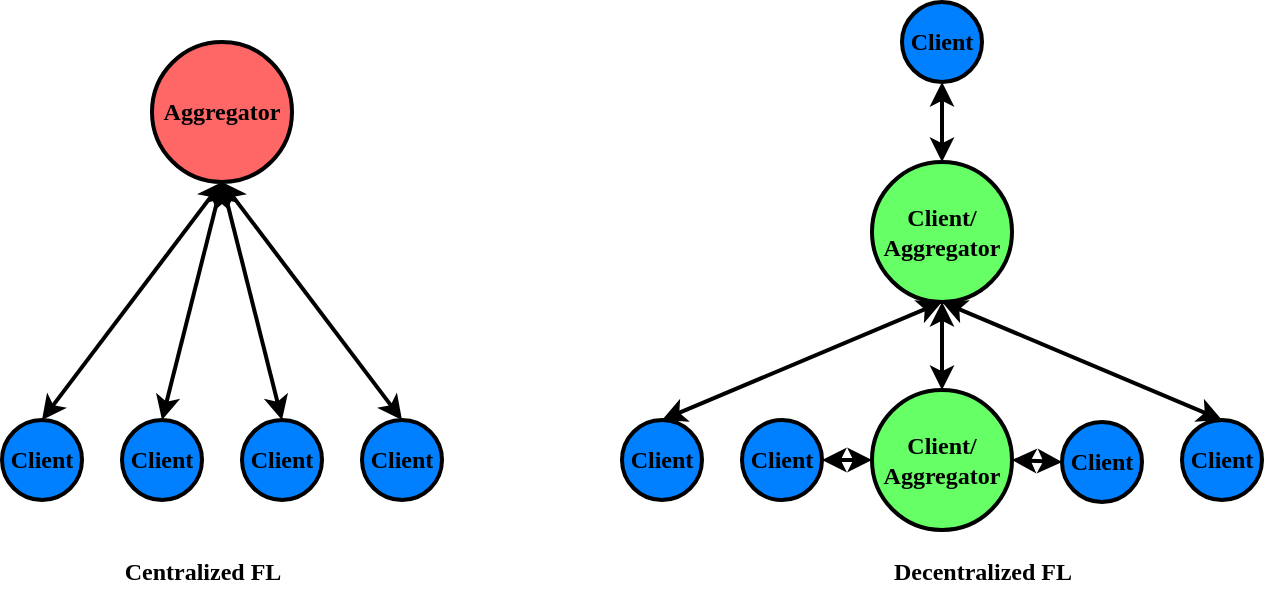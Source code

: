 <mxfile version="24.4.4" type="github">
  <diagram name="Page-1" id="miirnZZymD5tsX2hIuih">
    <mxGraphModel dx="846" dy="515" grid="1" gridSize="10" guides="1" tooltips="1" connect="1" arrows="1" fold="1" page="1" pageScale="1" pageWidth="827" pageHeight="1169" math="0" shadow="0">
      <root>
        <mxCell id="0" />
        <mxCell id="1" parent="0" />
        <mxCell id="DufVSP__kAbinE8xUVBY-1" value="Aggregator" style="ellipse;whiteSpace=wrap;html=1;aspect=fixed;fillColor=#FF6666;strokeWidth=2;fontSize=12;fontStyle=1;fontFamily=Comic Sans MS;fontColor=#000000;" parent="1" vertex="1">
          <mxGeometry x="165" y="100" width="70" height="70" as="geometry" />
        </mxCell>
        <mxCell id="DufVSP__kAbinE8xUVBY-3" value="Client" style="ellipse;whiteSpace=wrap;html=1;aspect=fixed;fillColor=#007FFF;strokeWidth=2;fontSize=12;fontStyle=1;fontFamily=Comic Sans MS;fontColor=#000000;" parent="1" vertex="1">
          <mxGeometry x="90" y="289" width="40" height="40" as="geometry" />
        </mxCell>
        <mxCell id="DufVSP__kAbinE8xUVBY-4" value="Client" style="ellipse;whiteSpace=wrap;html=1;aspect=fixed;fillColor=#007FFF;strokeWidth=2;fontSize=12;fontStyle=1;fontFamily=Comic Sans MS;fontColor=#000000;" parent="1" vertex="1">
          <mxGeometry x="150" y="289" width="40" height="40" as="geometry" />
        </mxCell>
        <mxCell id="DufVSP__kAbinE8xUVBY-5" value="Client" style="ellipse;whiteSpace=wrap;html=1;aspect=fixed;fillColor=#007FFF;strokeWidth=2;fontSize=12;fontStyle=1;fontFamily=Comic Sans MS;fontColor=#000000;" parent="1" vertex="1">
          <mxGeometry x="210" y="289" width="40" height="40" as="geometry" />
        </mxCell>
        <mxCell id="DufVSP__kAbinE8xUVBY-6" value="Client" style="ellipse;whiteSpace=wrap;html=1;aspect=fixed;fillColor=#007FFF;strokeWidth=2;fontSize=12;fontStyle=1;fontFamily=Comic Sans MS;fontColor=#000000;" parent="1" vertex="1">
          <mxGeometry x="270" y="289" width="40" height="40" as="geometry" />
        </mxCell>
        <mxCell id="DufVSP__kAbinE8xUVBY-7" value="" style="endArrow=classic;html=1;rounded=0;entryX=0.5;entryY=1;entryDx=0;entryDy=0;exitX=0.5;exitY=0;exitDx=0;exitDy=0;startArrow=classic;startFill=1;endFill=1;strokeWidth=2;fontSize=12;fontStyle=1;fontFamily=Comic Sans MS;fontColor=#000000;" parent="1" source="DufVSP__kAbinE8xUVBY-3" target="DufVSP__kAbinE8xUVBY-1" edge="1">
          <mxGeometry width="50" height="50" relative="1" as="geometry">
            <mxPoint x="440" y="330" as="sourcePoint" />
            <mxPoint x="490" y="280" as="targetPoint" />
          </mxGeometry>
        </mxCell>
        <mxCell id="DufVSP__kAbinE8xUVBY-8" value="" style="endArrow=classic;html=1;rounded=0;entryX=0.5;entryY=1;entryDx=0;entryDy=0;exitX=0.5;exitY=0;exitDx=0;exitDy=0;startArrow=classic;startFill=1;endFill=1;strokeWidth=2;fontSize=12;fontStyle=1;fontFamily=Comic Sans MS;fontColor=#000000;" parent="1" source="DufVSP__kAbinE8xUVBY-4" target="DufVSP__kAbinE8xUVBY-1" edge="1">
          <mxGeometry width="50" height="50" relative="1" as="geometry">
            <mxPoint x="130" y="230" as="sourcePoint" />
            <mxPoint x="210" y="130" as="targetPoint" />
          </mxGeometry>
        </mxCell>
        <mxCell id="DufVSP__kAbinE8xUVBY-9" value="" style="endArrow=classic;html=1;rounded=0;exitX=0.5;exitY=0;exitDx=0;exitDy=0;startArrow=classic;startFill=1;endFill=1;entryX=0.5;entryY=1;entryDx=0;entryDy=0;strokeWidth=2;fontSize=12;fontStyle=1;fontFamily=Comic Sans MS;fontColor=#000000;" parent="1" source="DufVSP__kAbinE8xUVBY-5" target="DufVSP__kAbinE8xUVBY-1" edge="1">
          <mxGeometry width="50" height="50" relative="1" as="geometry">
            <mxPoint x="140" y="240" as="sourcePoint" />
            <mxPoint x="200" y="120" as="targetPoint" />
          </mxGeometry>
        </mxCell>
        <mxCell id="DufVSP__kAbinE8xUVBY-10" value="" style="endArrow=classic;html=1;rounded=0;entryX=0.5;entryY=1;entryDx=0;entryDy=0;exitX=0.5;exitY=0;exitDx=0;exitDy=0;startArrow=classic;startFill=1;endFill=1;strokeWidth=2;fontSize=12;fontStyle=1;fontFamily=Comic Sans MS;fontColor=#000000;" parent="1" source="DufVSP__kAbinE8xUVBY-6" target="DufVSP__kAbinE8xUVBY-1" edge="1">
          <mxGeometry width="50" height="50" relative="1" as="geometry">
            <mxPoint x="150" y="250" as="sourcePoint" />
            <mxPoint x="230" y="150" as="targetPoint" />
          </mxGeometry>
        </mxCell>
        <mxCell id="DufVSP__kAbinE8xUVBY-20" value="Client/&lt;div style=&quot;font-size: 12px;&quot;&gt;Aggregator&lt;/div&gt;" style="ellipse;whiteSpace=wrap;html=1;aspect=fixed;fillColor=#66FF66;strokeWidth=2;fontSize=12;fontStyle=1;fontFamily=Comic Sans MS;fontColor=#000000;" parent="1" vertex="1">
          <mxGeometry x="525" y="160" width="70" height="70" as="geometry" />
        </mxCell>
        <mxCell id="DufVSP__kAbinE8xUVBY-21" value="Client" style="ellipse;whiteSpace=wrap;html=1;aspect=fixed;fillColor=#007FFF;strokeWidth=2;fontSize=12;fontStyle=1;fontFamily=Comic Sans MS;fontColor=#000000;" parent="1" vertex="1">
          <mxGeometry x="400" y="289" width="40" height="40" as="geometry" />
        </mxCell>
        <mxCell id="DufVSP__kAbinE8xUVBY-22" value="Client" style="ellipse;whiteSpace=wrap;html=1;aspect=fixed;fillColor=#007FFF;strokeWidth=2;fontSize=12;fontStyle=1;fontFamily=Comic Sans MS;fontColor=#000000;" parent="1" vertex="1">
          <mxGeometry x="460" y="289" width="40" height="40" as="geometry" />
        </mxCell>
        <mxCell id="DufVSP__kAbinE8xUVBY-24" value="Client" style="ellipse;whiteSpace=wrap;html=1;aspect=fixed;fillColor=#007FFF;strokeWidth=2;fontSize=12;fontStyle=1;fontFamily=Comic Sans MS;fontColor=#000000;" parent="1" vertex="1">
          <mxGeometry x="620" y="290" width="40" height="40" as="geometry" />
        </mxCell>
        <mxCell id="DufVSP__kAbinE8xUVBY-25" value="" style="endArrow=classic;html=1;rounded=0;entryX=0.5;entryY=1;entryDx=0;entryDy=0;exitX=0.5;exitY=0;exitDx=0;exitDy=0;startArrow=classic;startFill=1;endFill=1;strokeWidth=2;fontSize=12;fontStyle=1;fontFamily=Comic Sans MS;fontColor=#000000;" parent="1" source="DufVSP__kAbinE8xUVBY-21" target="DufVSP__kAbinE8xUVBY-20" edge="1">
          <mxGeometry width="50" height="50" relative="1" as="geometry">
            <mxPoint x="800" y="410" as="sourcePoint" />
            <mxPoint x="850" y="360" as="targetPoint" />
          </mxGeometry>
        </mxCell>
        <mxCell id="DufVSP__kAbinE8xUVBY-26" value="" style="endArrow=classic;html=1;rounded=0;entryX=0;entryY=0.5;entryDx=0;entryDy=0;exitX=1;exitY=0.5;exitDx=0;exitDy=0;startArrow=classic;startFill=1;endFill=1;strokeWidth=2;fontSize=12;fontStyle=1;fontFamily=Comic Sans MS;fontColor=#000000;" parent="1" source="DufVSP__kAbinE8xUVBY-22" target="DufVSP__kAbinE8xUVBY-39" edge="1">
          <mxGeometry width="50" height="50" relative="1" as="geometry">
            <mxPoint x="490" y="310" as="sourcePoint" />
            <mxPoint x="580" y="309" as="targetPoint" />
          </mxGeometry>
        </mxCell>
        <mxCell id="DufVSP__kAbinE8xUVBY-27" value="" style="endArrow=classic;html=1;rounded=0;exitX=0.5;exitY=0;exitDx=0;exitDy=0;startArrow=classic;startFill=1;endFill=1;entryX=0.5;entryY=1;entryDx=0;entryDy=0;strokeWidth=2;fontSize=12;fontStyle=1;fontFamily=Comic Sans MS;fontColor=#000000;" parent="1" target="DufVSP__kAbinE8xUVBY-20" edge="1" source="DufVSP__kAbinE8xUVBY-39">
          <mxGeometry width="50" height="50" relative="1" as="geometry">
            <mxPoint x="600" y="289" as="sourcePoint" />
            <mxPoint x="560" y="200" as="targetPoint" />
          </mxGeometry>
        </mxCell>
        <mxCell id="DufVSP__kAbinE8xUVBY-28" value="" style="endArrow=classic;html=1;rounded=0;entryX=0.5;entryY=1;entryDx=0;entryDy=0;exitX=0.5;exitY=0;exitDx=0;exitDy=0;startArrow=classic;startFill=1;endFill=1;strokeWidth=2;fontSize=12;fontStyle=1;fontFamily=Comic Sans MS;fontColor=#000000;" parent="1" source="jilQ0ysSRusPZ2eZOlYB-1" target="DufVSP__kAbinE8xUVBY-20" edge="1">
          <mxGeometry width="50" height="50" relative="1" as="geometry">
            <mxPoint x="510" y="330" as="sourcePoint" />
            <mxPoint x="590" y="230" as="targetPoint" />
          </mxGeometry>
        </mxCell>
        <mxCell id="DufVSP__kAbinE8xUVBY-29" value="Client" style="ellipse;whiteSpace=wrap;html=1;aspect=fixed;fillColor=#007FFF;strokeWidth=2;fontSize=12;fontStyle=1;fontFamily=Comic Sans MS;fontColor=#000000;" parent="1" vertex="1">
          <mxGeometry x="540" y="80" width="40" height="40" as="geometry" />
        </mxCell>
        <mxCell id="DufVSP__kAbinE8xUVBY-30" value="" style="endArrow=classic;html=1;rounded=0;exitX=0.5;exitY=0;exitDx=0;exitDy=0;startArrow=classic;startFill=1;endFill=1;entryX=0.5;entryY=1;entryDx=0;entryDy=0;strokeWidth=2;fontSize=12;fontStyle=1;fontFamily=Comic Sans MS;fontColor=#000000;" parent="1" source="DufVSP__kAbinE8xUVBY-20" target="DufVSP__kAbinE8xUVBY-29" edge="1">
          <mxGeometry width="50" height="50" relative="1" as="geometry">
            <mxPoint x="660" y="220" as="sourcePoint" />
            <mxPoint x="640" y="120" as="targetPoint" />
          </mxGeometry>
        </mxCell>
        <mxCell id="DufVSP__kAbinE8xUVBY-34" value="" style="endArrow=classic;html=1;rounded=0;entryX=0;entryY=0.5;entryDx=0;entryDy=0;exitX=1;exitY=0.5;exitDx=0;exitDy=0;startArrow=classic;startFill=1;endFill=1;strokeWidth=2;fontSize=12;fontStyle=1;fontFamily=Comic Sans MS;fontColor=#000000;" parent="1" source="DufVSP__kAbinE8xUVBY-39" target="DufVSP__kAbinE8xUVBY-24" edge="1">
          <mxGeometry width="50" height="50" relative="1" as="geometry">
            <mxPoint x="620" y="309" as="sourcePoint" />
            <mxPoint x="591" y="321" as="targetPoint" />
          </mxGeometry>
        </mxCell>
        <mxCell id="DufVSP__kAbinE8xUVBY-36" value="&lt;div style=&quot;font-size: 12px;&quot;&gt;Centralized FL&lt;/div&gt;" style="text;html=1;align=center;verticalAlign=middle;resizable=0;points=[];autosize=1;strokeColor=none;fillColor=none;fontSize=12;fontStyle=1;fontFamily=Comic Sans MS;" parent="1" vertex="1">
          <mxGeometry x="135" y="350" width="110" height="30" as="geometry" />
        </mxCell>
        <mxCell id="DufVSP__kAbinE8xUVBY-37" value="&lt;div style=&quot;font-size: 12px;&quot;&gt;Decentralized FL&lt;/div&gt;" style="text;html=1;align=center;verticalAlign=middle;resizable=0;points=[];autosize=1;strokeColor=none;fillColor=none;fontSize=12;fontStyle=1;fontFamily=Comic Sans MS;" parent="1" vertex="1">
          <mxGeometry x="520" y="350" width="120" height="30" as="geometry" />
        </mxCell>
        <mxCell id="DufVSP__kAbinE8xUVBY-39" value="Client/&lt;div style=&quot;font-size: 12px;&quot;&gt;Aggregator&lt;/div&gt;" style="ellipse;whiteSpace=wrap;html=1;aspect=fixed;fillColor=#66FF66;strokeWidth=2;fontSize=12;fontStyle=1;fontFamily=Comic Sans MS;" parent="1" vertex="1">
          <mxGeometry x="525" y="274" width="70" height="70" as="geometry" />
        </mxCell>
        <mxCell id="jilQ0ysSRusPZ2eZOlYB-1" value="Client" style="ellipse;whiteSpace=wrap;html=1;aspect=fixed;fillColor=#007FFF;strokeWidth=2;fontSize=12;fontStyle=1;fontFamily=Comic Sans MS;fontColor=#000000;" vertex="1" parent="1">
          <mxGeometry x="680" y="289" width="40" height="40" as="geometry" />
        </mxCell>
      </root>
    </mxGraphModel>
  </diagram>
</mxfile>
